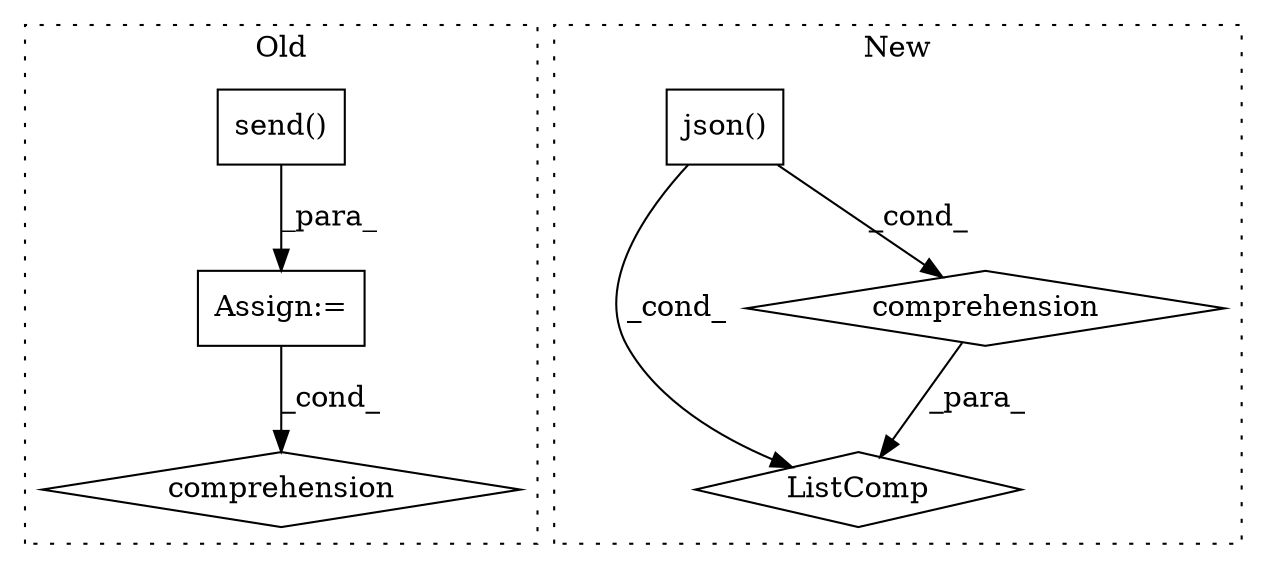 digraph G {
subgraph cluster0 {
1 [label="send()" a="75" s="3112" l="8" shape="box"];
5 [label="comprehension" a="45" s="3595" l="3" shape="diamond"];
6 [label="Assign:=" a="68" s="3109" l="3" shape="box"];
label = "Old";
style="dotted";
}
subgraph cluster1 {
2 [label="ListComp" a="106" s="2405" l="360" shape="diamond"];
3 [label="comprehension" a="45" s="2734" l="3" shape="diamond"];
4 [label="json()" a="75" s="2141" l="113" shape="box"];
label = "New";
style="dotted";
}
1 -> 6 [label="_para_"];
3 -> 2 [label="_para_"];
4 -> 3 [label="_cond_"];
4 -> 2 [label="_cond_"];
6 -> 5 [label="_cond_"];
}